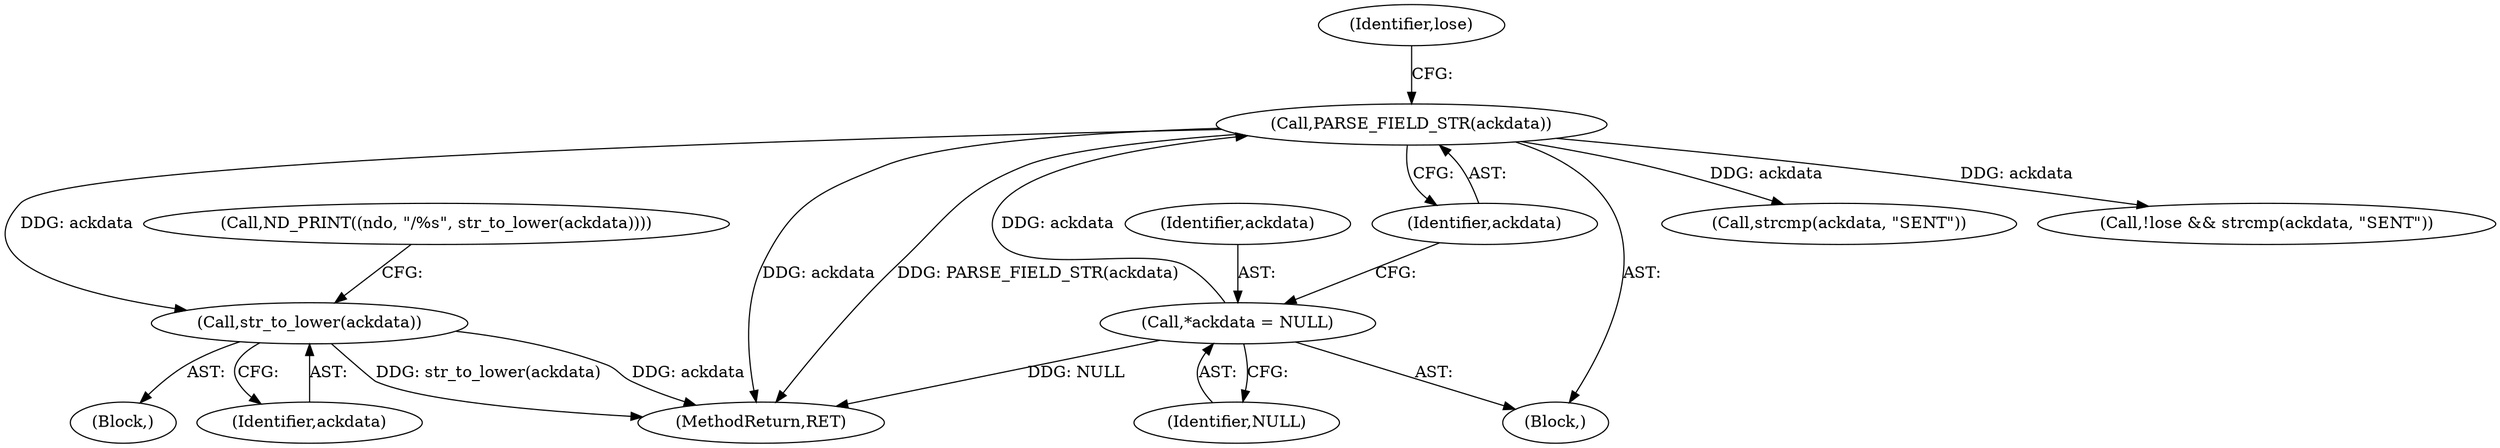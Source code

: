 digraph "0_tcpdump_d17507ffa3e9742199b02a66aa940e79ababfa30_0@pointer" {
"1000325" [label="(Call,str_to_lower(ackdata))"];
"1000311" [label="(Call,PARSE_FIELD_STR(ackdata))"];
"1000308" [label="(Call,*ackdata = NULL)"];
"1000325" [label="(Call,str_to_lower(ackdata))"];
"1000748" [label="(MethodReturn,RET)"];
"1000316" [label="(Identifier,lose)"];
"1000323" [label="(Block,)"];
"1000311" [label="(Call,PARSE_FIELD_STR(ackdata))"];
"1000320" [label="(Call,ND_PRINT((ndo, \"/%s\", str_to_lower(ackdata))))"];
"1000306" [label="(Block,)"];
"1000317" [label="(Call,strcmp(ackdata, \"SENT\"))"];
"1000309" [label="(Identifier,ackdata)"];
"1000326" [label="(Identifier,ackdata)"];
"1000312" [label="(Identifier,ackdata)"];
"1000314" [label="(Call,!lose && strcmp(ackdata, \"SENT\"))"];
"1000308" [label="(Call,*ackdata = NULL)"];
"1000310" [label="(Identifier,NULL)"];
"1000325" -> "1000323"  [label="AST: "];
"1000325" -> "1000326"  [label="CFG: "];
"1000326" -> "1000325"  [label="AST: "];
"1000320" -> "1000325"  [label="CFG: "];
"1000325" -> "1000748"  [label="DDG: ackdata"];
"1000325" -> "1000748"  [label="DDG: str_to_lower(ackdata)"];
"1000311" -> "1000325"  [label="DDG: ackdata"];
"1000311" -> "1000306"  [label="AST: "];
"1000311" -> "1000312"  [label="CFG: "];
"1000312" -> "1000311"  [label="AST: "];
"1000316" -> "1000311"  [label="CFG: "];
"1000311" -> "1000748"  [label="DDG: ackdata"];
"1000311" -> "1000748"  [label="DDG: PARSE_FIELD_STR(ackdata)"];
"1000308" -> "1000311"  [label="DDG: ackdata"];
"1000311" -> "1000314"  [label="DDG: ackdata"];
"1000311" -> "1000317"  [label="DDG: ackdata"];
"1000308" -> "1000306"  [label="AST: "];
"1000308" -> "1000310"  [label="CFG: "];
"1000309" -> "1000308"  [label="AST: "];
"1000310" -> "1000308"  [label="AST: "];
"1000312" -> "1000308"  [label="CFG: "];
"1000308" -> "1000748"  [label="DDG: NULL"];
}
